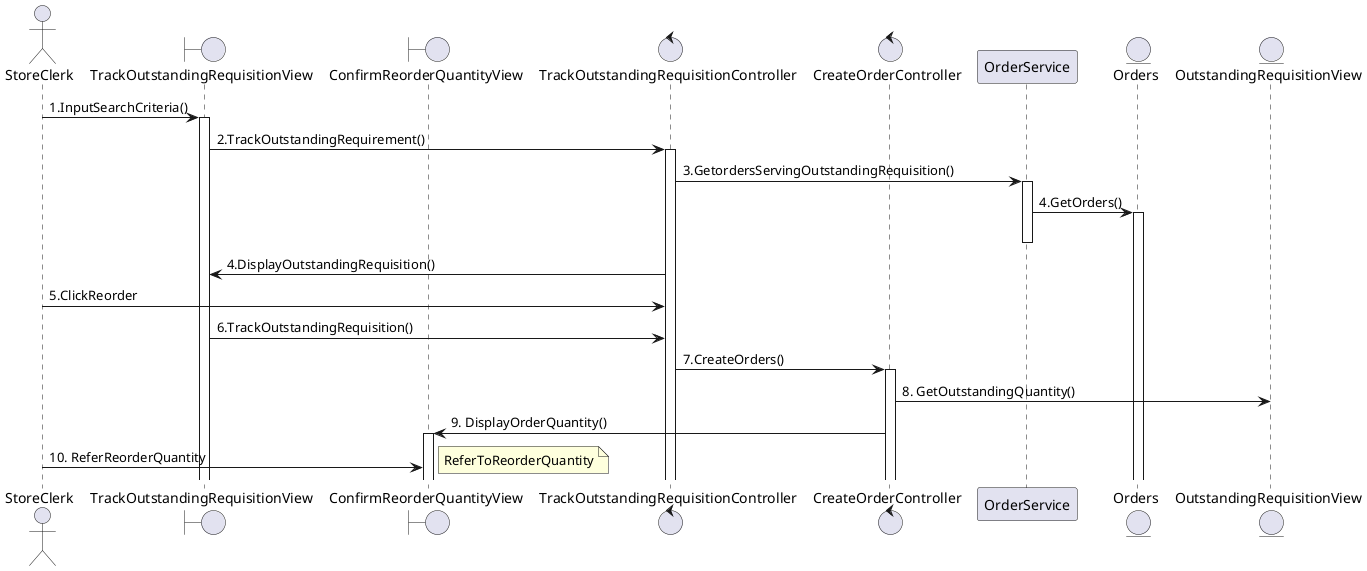 @startuml
actor StoreClerk
boundary TrackOutstandingRequisitionView
boundary ConfirmReorderQuantityView
control TrackOutstandingRequisitionController
control CreateOrderController
Participant OrderService
entity Orders
entity OutstandingRequisitionView

StoreClerk->TrackOutstandingRequisitionView: 1.InputSearchCriteria()
activate TrackOutstandingRequisitionView
TrackOutstandingRequisitionView->TrackOutstandingRequisitionController: 2.TrackOutstandingRequirement()
activate TrackOutstandingRequisitionController
TrackOutstandingRequisitionController->OrderService: 3.GetordersServingOutstandingRequisition()
activate OrderService
OrderService->Orders: 4.GetOrders()
activate Orders
deactivate OrderService
TrackOutstandingRequisitionController->TrackOutstandingRequisitionView: 4.DisplayOutstandingRequisition()
StoreClerk->TrackOutstandingRequisitionController: 5.ClickReorder
TrackOutstandingRequisitionView->TrackOutstandingRequisitionController: 6.TrackOutstandingRequisition()
TrackOutstandingRequisitionController->CreateOrderController: 7.CreateOrders()
activate CreateOrderController
CreateOrderController->OutstandingRequisitionView: 8. GetOutstandingQuantity()
CreateOrderController->ConfirmReorderQuantityView: 9. DisplayOrderQuantity()
activate ConfirmReorderQuantityView
StoreClerk->ConfirmReorderQuantityView: 10. ReferReorderQuantity
note right:ReferToReorderQuantity


@enduml